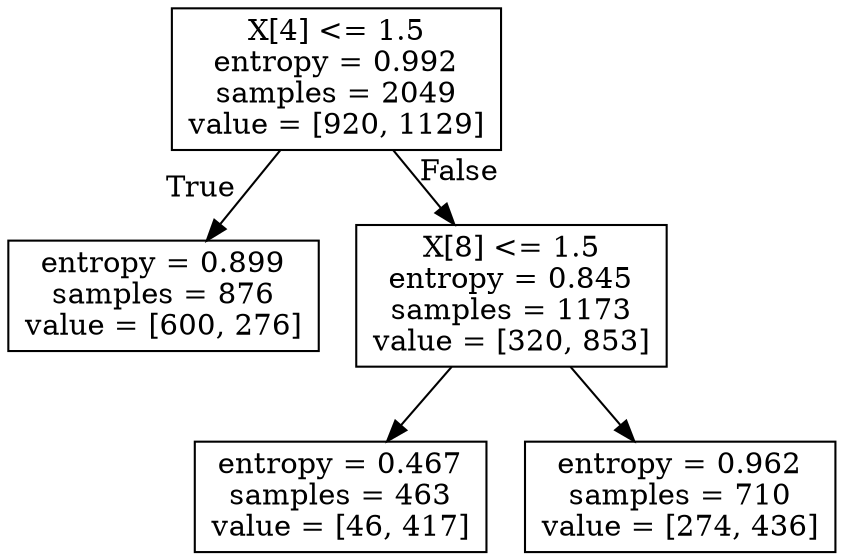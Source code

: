 digraph Tree {
node [shape=box] ;
0 [label="X[4] <= 1.5\nentropy = 0.992\nsamples = 2049\nvalue = [920, 1129]"] ;
1 [label="entropy = 0.899\nsamples = 876\nvalue = [600, 276]"] ;
0 -> 1 [labeldistance=2.5, labelangle=45, headlabel="True"] ;
2 [label="X[8] <= 1.5\nentropy = 0.845\nsamples = 1173\nvalue = [320, 853]"] ;
0 -> 2 [labeldistance=2.5, labelangle=-45, headlabel="False"] ;
3 [label="entropy = 0.467\nsamples = 463\nvalue = [46, 417]"] ;
2 -> 3 ;
4 [label="entropy = 0.962\nsamples = 710\nvalue = [274, 436]"] ;
2 -> 4 ;
}